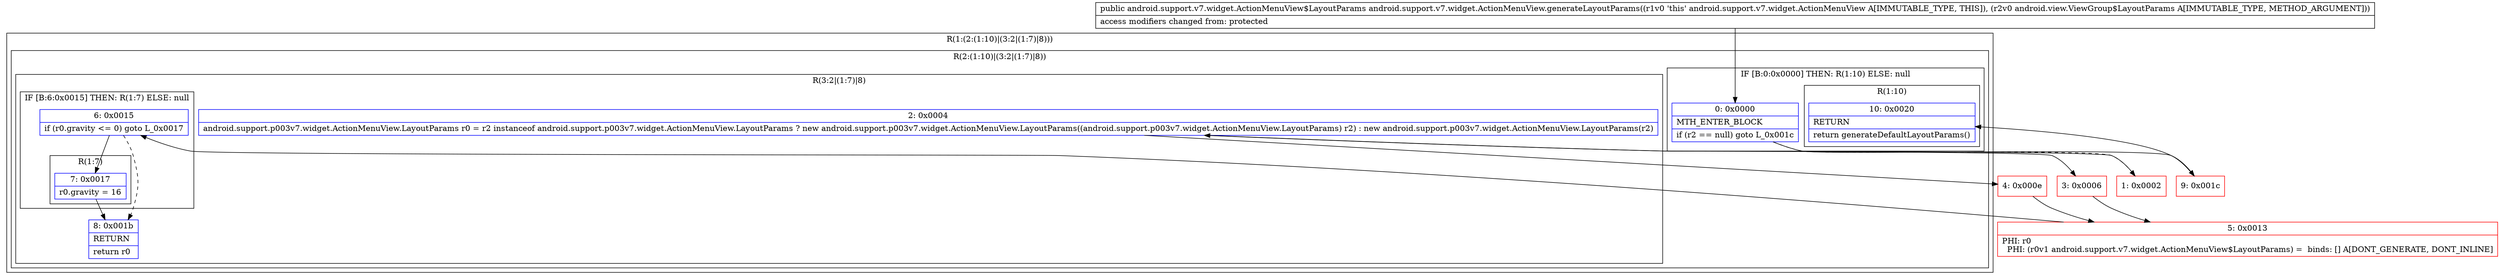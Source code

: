 digraph "CFG forandroid.support.v7.widget.ActionMenuView.generateLayoutParams(Landroid\/view\/ViewGroup$LayoutParams;)Landroid\/support\/v7\/widget\/ActionMenuView$LayoutParams;" {
subgraph cluster_Region_61564595 {
label = "R(1:(2:(1:10)|(3:2|(1:7)|8)))";
node [shape=record,color=blue];
subgraph cluster_Region_1345096311 {
label = "R(2:(1:10)|(3:2|(1:7)|8))";
node [shape=record,color=blue];
subgraph cluster_IfRegion_491083393 {
label = "IF [B:0:0x0000] THEN: R(1:10) ELSE: null";
node [shape=record,color=blue];
Node_0 [shape=record,label="{0\:\ 0x0000|MTH_ENTER_BLOCK\l|if (r2 == null) goto L_0x001c\l}"];
subgraph cluster_Region_1804062669 {
label = "R(1:10)";
node [shape=record,color=blue];
Node_10 [shape=record,label="{10\:\ 0x0020|RETURN\l|return generateDefaultLayoutParams()\l}"];
}
}
subgraph cluster_Region_1187421184 {
label = "R(3:2|(1:7)|8)";
node [shape=record,color=blue];
Node_2 [shape=record,label="{2\:\ 0x0004|android.support.p003v7.widget.ActionMenuView.LayoutParams r0 = r2 instanceof android.support.p003v7.widget.ActionMenuView.LayoutParams ? new android.support.p003v7.widget.ActionMenuView.LayoutParams((android.support.p003v7.widget.ActionMenuView.LayoutParams) r2) : new android.support.p003v7.widget.ActionMenuView.LayoutParams(r2)\l}"];
subgraph cluster_IfRegion_1456419938 {
label = "IF [B:6:0x0015] THEN: R(1:7) ELSE: null";
node [shape=record,color=blue];
Node_6 [shape=record,label="{6\:\ 0x0015|if (r0.gravity \<= 0) goto L_0x0017\l}"];
subgraph cluster_Region_1544011941 {
label = "R(1:7)";
node [shape=record,color=blue];
Node_7 [shape=record,label="{7\:\ 0x0017|r0.gravity = 16\l}"];
}
}
Node_8 [shape=record,label="{8\:\ 0x001b|RETURN\l|return r0\l}"];
}
}
}
Node_1 [shape=record,color=red,label="{1\:\ 0x0002}"];
Node_3 [shape=record,color=red,label="{3\:\ 0x0006}"];
Node_4 [shape=record,color=red,label="{4\:\ 0x000e}"];
Node_5 [shape=record,color=red,label="{5\:\ 0x0013|PHI: r0 \l  PHI: (r0v1 android.support.v7.widget.ActionMenuView$LayoutParams) =  binds: [] A[DONT_GENERATE, DONT_INLINE]\l}"];
Node_9 [shape=record,color=red,label="{9\:\ 0x001c}"];
MethodNode[shape=record,label="{public android.support.v7.widget.ActionMenuView$LayoutParams android.support.v7.widget.ActionMenuView.generateLayoutParams((r1v0 'this' android.support.v7.widget.ActionMenuView A[IMMUTABLE_TYPE, THIS]), (r2v0 android.view.ViewGroup$LayoutParams A[IMMUTABLE_TYPE, METHOD_ARGUMENT]))  | access modifiers changed from: protected\l}"];
MethodNode -> Node_0;
Node_0 -> Node_1[style=dashed];
Node_0 -> Node_9;
Node_2 -> Node_3;
Node_2 -> Node_4;
Node_6 -> Node_7;
Node_6 -> Node_8[style=dashed];
Node_7 -> Node_8;
Node_1 -> Node_2;
Node_3 -> Node_5;
Node_4 -> Node_5;
Node_5 -> Node_6;
Node_9 -> Node_10;
}

